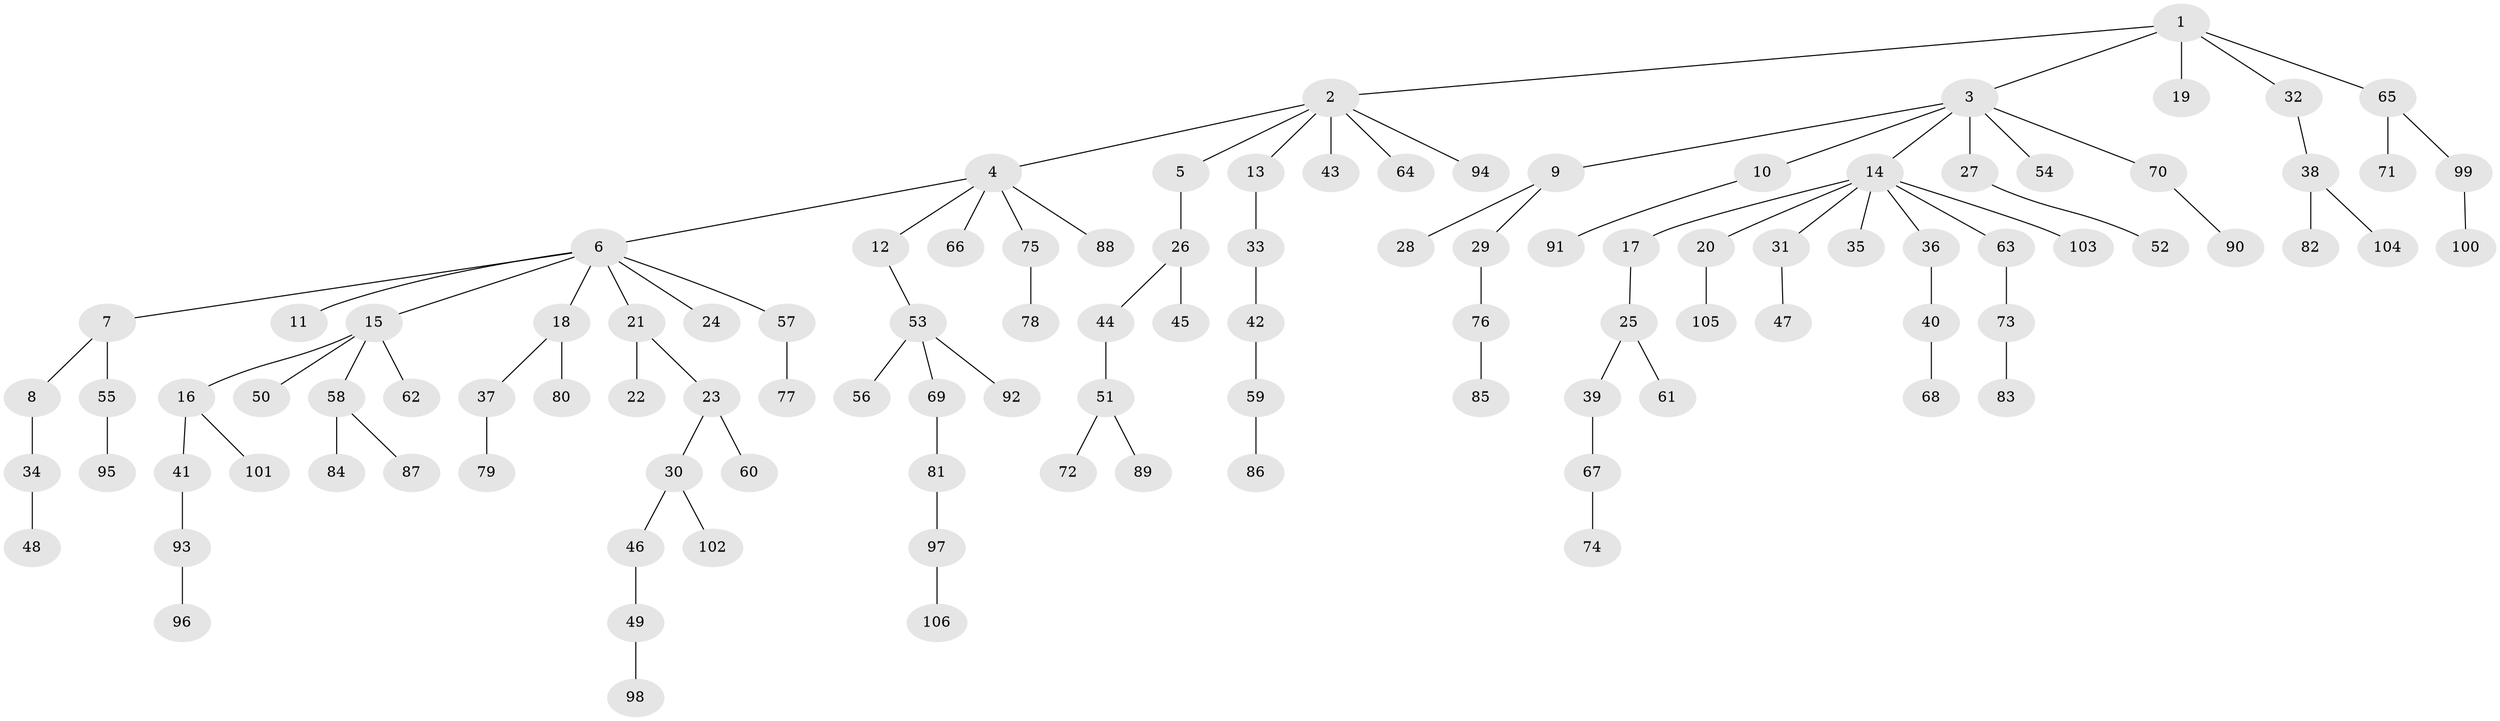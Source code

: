 // coarse degree distribution, {4: 0.02666666666666667, 6: 0.02666666666666667, 5: 0.013333333333333334, 2: 0.44, 7: 0.02666666666666667, 3: 0.05333333333333334, 1: 0.41333333333333333}
// Generated by graph-tools (version 1.1) at 2025/52/03/04/25 22:52:04]
// undirected, 106 vertices, 105 edges
graph export_dot {
  node [color=gray90,style=filled];
  1;
  2;
  3;
  4;
  5;
  6;
  7;
  8;
  9;
  10;
  11;
  12;
  13;
  14;
  15;
  16;
  17;
  18;
  19;
  20;
  21;
  22;
  23;
  24;
  25;
  26;
  27;
  28;
  29;
  30;
  31;
  32;
  33;
  34;
  35;
  36;
  37;
  38;
  39;
  40;
  41;
  42;
  43;
  44;
  45;
  46;
  47;
  48;
  49;
  50;
  51;
  52;
  53;
  54;
  55;
  56;
  57;
  58;
  59;
  60;
  61;
  62;
  63;
  64;
  65;
  66;
  67;
  68;
  69;
  70;
  71;
  72;
  73;
  74;
  75;
  76;
  77;
  78;
  79;
  80;
  81;
  82;
  83;
  84;
  85;
  86;
  87;
  88;
  89;
  90;
  91;
  92;
  93;
  94;
  95;
  96;
  97;
  98;
  99;
  100;
  101;
  102;
  103;
  104;
  105;
  106;
  1 -- 2;
  1 -- 3;
  1 -- 19;
  1 -- 32;
  1 -- 65;
  2 -- 4;
  2 -- 5;
  2 -- 13;
  2 -- 43;
  2 -- 64;
  2 -- 94;
  3 -- 9;
  3 -- 10;
  3 -- 14;
  3 -- 27;
  3 -- 54;
  3 -- 70;
  4 -- 6;
  4 -- 12;
  4 -- 66;
  4 -- 75;
  4 -- 88;
  5 -- 26;
  6 -- 7;
  6 -- 11;
  6 -- 15;
  6 -- 18;
  6 -- 21;
  6 -- 24;
  6 -- 57;
  7 -- 8;
  7 -- 55;
  8 -- 34;
  9 -- 28;
  9 -- 29;
  10 -- 91;
  12 -- 53;
  13 -- 33;
  14 -- 17;
  14 -- 20;
  14 -- 31;
  14 -- 35;
  14 -- 36;
  14 -- 63;
  14 -- 103;
  15 -- 16;
  15 -- 50;
  15 -- 58;
  15 -- 62;
  16 -- 41;
  16 -- 101;
  17 -- 25;
  18 -- 37;
  18 -- 80;
  20 -- 105;
  21 -- 22;
  21 -- 23;
  23 -- 30;
  23 -- 60;
  25 -- 39;
  25 -- 61;
  26 -- 44;
  26 -- 45;
  27 -- 52;
  29 -- 76;
  30 -- 46;
  30 -- 102;
  31 -- 47;
  32 -- 38;
  33 -- 42;
  34 -- 48;
  36 -- 40;
  37 -- 79;
  38 -- 82;
  38 -- 104;
  39 -- 67;
  40 -- 68;
  41 -- 93;
  42 -- 59;
  44 -- 51;
  46 -- 49;
  49 -- 98;
  51 -- 72;
  51 -- 89;
  53 -- 56;
  53 -- 69;
  53 -- 92;
  55 -- 95;
  57 -- 77;
  58 -- 84;
  58 -- 87;
  59 -- 86;
  63 -- 73;
  65 -- 71;
  65 -- 99;
  67 -- 74;
  69 -- 81;
  70 -- 90;
  73 -- 83;
  75 -- 78;
  76 -- 85;
  81 -- 97;
  93 -- 96;
  97 -- 106;
  99 -- 100;
}
